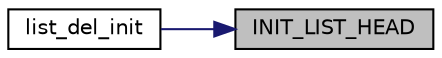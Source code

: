 digraph "INIT_LIST_HEAD"
{
 // INTERACTIVE_SVG=YES
 // LATEX_PDF_SIZE
  bgcolor="transparent";
  edge [fontname="Helvetica",fontsize="10",labelfontname="Helvetica",labelfontsize="10"];
  node [fontname="Helvetica",fontsize="10",shape=record];
  rankdir="RL";
  Node1 [label="INIT_LIST_HEAD",height=0.2,width=0.4,color="black", fillcolor="grey75", style="filled", fontcolor="black",tooltip=" "];
  Node1 -> Node2 [dir="back",color="midnightblue",fontsize="10",style="solid",fontname="Helvetica"];
  Node2 [label="list_del_init",height=0.2,width=0.4,color="black",URL="$da/d23/list_8h.html#ae1cde0f50b85945cfff23be4fc1586f4",tooltip=" "];
}
